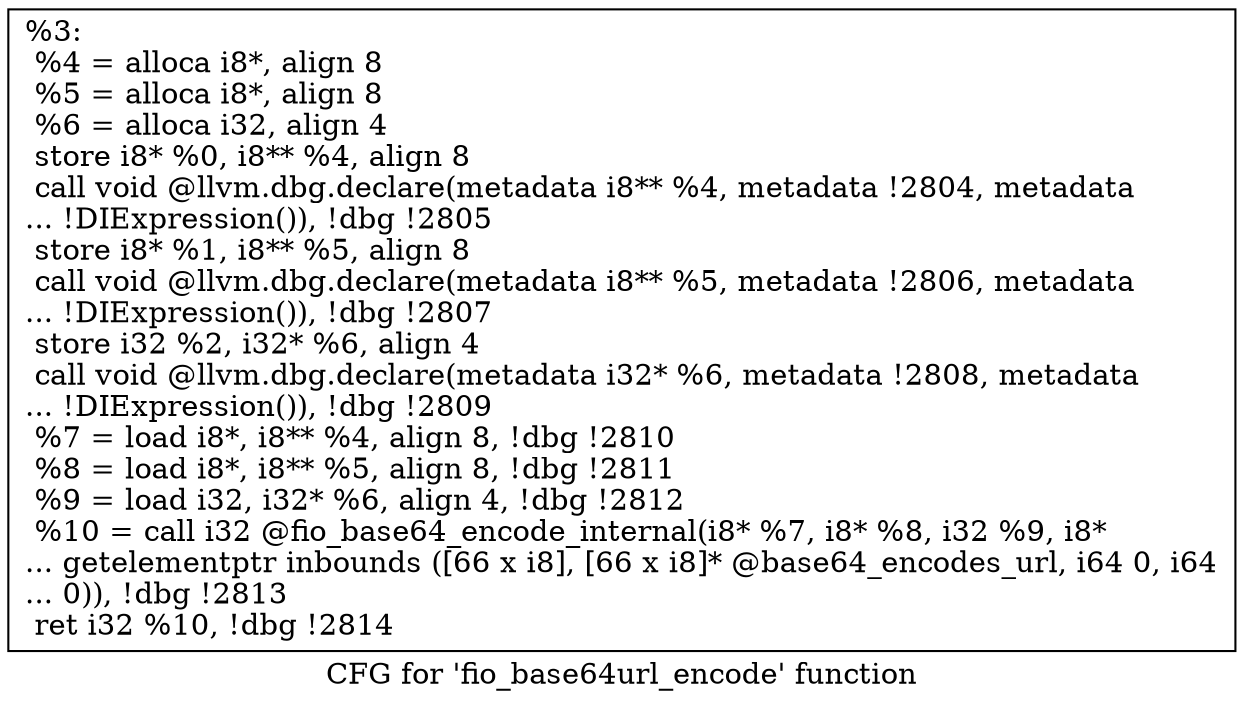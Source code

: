 digraph "CFG for 'fio_base64url_encode' function" {
	label="CFG for 'fio_base64url_encode' function";

	Node0x556851a2d290 [shape=record,label="{%3:\l  %4 = alloca i8*, align 8\l  %5 = alloca i8*, align 8\l  %6 = alloca i32, align 4\l  store i8* %0, i8** %4, align 8\l  call void @llvm.dbg.declare(metadata i8** %4, metadata !2804, metadata\l... !DIExpression()), !dbg !2805\l  store i8* %1, i8** %5, align 8\l  call void @llvm.dbg.declare(metadata i8** %5, metadata !2806, metadata\l... !DIExpression()), !dbg !2807\l  store i32 %2, i32* %6, align 4\l  call void @llvm.dbg.declare(metadata i32* %6, metadata !2808, metadata\l... !DIExpression()), !dbg !2809\l  %7 = load i8*, i8** %4, align 8, !dbg !2810\l  %8 = load i8*, i8** %5, align 8, !dbg !2811\l  %9 = load i32, i32* %6, align 4, !dbg !2812\l  %10 = call i32 @fio_base64_encode_internal(i8* %7, i8* %8, i32 %9, i8*\l... getelementptr inbounds ([66 x i8], [66 x i8]* @base64_encodes_url, i64 0, i64\l... 0)), !dbg !2813\l  ret i32 %10, !dbg !2814\l}"];
}
